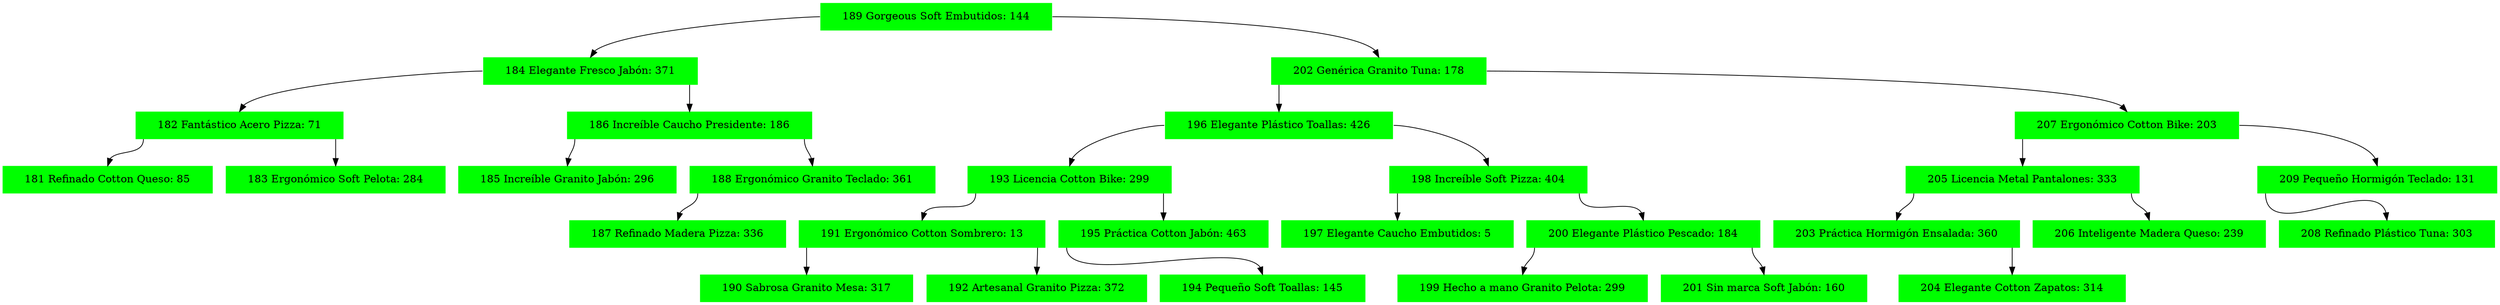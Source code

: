 digraph G{
node[shape="record"];
node0xc0014ca000[label="<f0>|<f1>189  Gorgeous Soft Embutidos: 144|<f2>",color=green,style =filled];
node0xc000cefec0[label="<f0>|<f1>184 Elegante Fresco Jabón: 371|<f2>",color=green,style =filled];
node0xc0014ca000:f0->node0xc000cefec0:f1
node0xc0014ca2a0[label="<f0>|<f1>182 Fantástico Acero Pizza: 71|<f2>",color=green,style =filled];
node0xc000cefec0:f0->node0xc0014ca2a0:f1
node0xc0014ca300[label="<f0>|<f1>181 Refinado Cotton Queso: 85|<f2>",color=green,style =filled];
node0xc0014ca2a0:f0->node0xc0014ca300:f1
node0xc0014ca6c0[label="<f0>|<f1>183 Ergonómico Soft Pelota: 284|<f2>",color=green,style =filled];
node0xc0014ca2a0:f2->node0xc0014ca6c0:f1
node0xc0014ca1e0[label="<f0>|<f1>186 Increíble Caucho Presidente: 186|<f2>",color=green,style =filled];
node0xc000cefec0:f2->node0xc0014ca1e0:f1
node0xc0014ca4e0[label="<f0>|<f1>185 Increíble Granito Jabón: 296|<f2>",color=green,style =filled];
node0xc0014ca1e0:f0->node0xc0014ca4e0:f1
node0xc0014ca3c0[label="<f0>|<f1>188 Ergonómico Granito Teclado: 361|<f2>",color=green,style =filled];
node0xc0014ca1e0:f2->node0xc0014ca3c0:f1
node0xc0014ca5a0[label="<f0>|<f1>187 Refinado Madera Pizza: 336|<f2>",color=green,style =filled];
node0xc0014ca3c0:f0->node0xc0014ca5a0:f1
node0xc0014ca060[label="<f0>|<f1>202 Genérica Granito Tuna: 178|<f2>",color=green,style =filled];
node0xc0014ca000:f2->node0xc0014ca060:f1
node0xc000ceff20[label="<f0>|<f1>196 Elegante Plástico Toallas: 426|<f2>",color=green,style =filled];
node0xc0014ca060:f0->node0xc000ceff20:f1
node0xc0014ca240[label="<f0>|<f1>193 Licencia Cotton Bike: 299|<f2>",color=green,style =filled];
node0xc000ceff20:f0->node0xc0014ca240:f1
node0xc0014ca360[label="<f0>|<f1>191 Ergonómico Cotton Sombrero: 13|<f2>",color=green,style =filled];
node0xc0014ca240:f0->node0xc0014ca360:f1
node0xc0014ca600[label="<f0>|<f1>190 Sabrosa Granito Mesa: 317|<f2>",color=green,style =filled];
node0xc0014ca360:f0->node0xc0014ca600:f1
node0xc0014ca420[label="<f0>|<f1>192 Artesanal Granito Pizza: 372|<f2>",color=green,style =filled];
node0xc0014ca360:f2->node0xc0014ca420:f1
node0xc0014ca0c0[label="<f0>|<f1>195 Práctica Cotton Jabón: 463|<f2>",color=green,style =filled];
node0xc0014ca240:f2->node0xc0014ca0c0:f1
node0xc0014ca720[label="<f0>|<f1>194 Pequeño Soft Toallas: 145|<f2>",color=green,style =filled];
node0xc0014ca0c0:f0->node0xc0014ca720:f1
node0xc0014ca840[label="<f0>|<f1>198 Increíble Soft Pizza: 404|<f2>",color=green,style =filled];
node0xc000ceff20:f2->node0xc0014ca840:f1
node0xc0014ca780[label="<f0>|<f1>197 Elegante Caucho Embutidos: 5|<f2>",color=green,style =filled];
node0xc0014ca840:f0->node0xc0014ca780:f1
node0xc0014ca660[label="<f0>|<f1>200 Elegante Plástico Pescado: 184|<f2>",color=green,style =filled];
node0xc0014ca840:f2->node0xc0014ca660:f1
node0xc0014ca960[label="<f0>|<f1>199 Hecho a mano Granito Pelota: 299|<f2>",color=green,style =filled];
node0xc0014ca660:f0->node0xc0014ca960:f1
node0xc0014ca8a0[label="<f0>|<f1>201 Sin marca Soft Jabón: 160|<f2>",color=green,style =filled];
node0xc0014ca660:f2->node0xc0014ca8a0:f1
node0xc0014ca480[label="<f0>|<f1>207 Ergonómico Cotton Bike: 203|<f2>",color=green,style =filled];
node0xc0014ca060:f2->node0xc0014ca480:f1
node0xc000ceff80[label="<f0>|<f1>205 Licencia Metal Pantalones: 333|<f2>",color=green,style =filled];
node0xc0014ca480:f0->node0xc000ceff80:f1
node0xc0014ca7e0[label="<f0>|<f1>203 Práctica Hormigón Ensalada: 360|<f2>",color=green,style =filled];
node0xc000ceff80:f0->node0xc0014ca7e0:f1
node0xc0014ca900[label="<f0>|<f1>204 Elegante Cotton Zapatos: 314|<f2>",color=green,style =filled];
node0xc0014ca7e0:f2->node0xc0014ca900:f1
node0xc0014ca120[label="<f0>|<f1>206 Inteligente Madera Queso: 239|<f2>",color=green,style =filled];
node0xc000ceff80:f2->node0xc0014ca120:f1
node0xc0014ca180[label="<f0>|<f1>209 Pequeño Hormigón Teclado: 131|<f2>",color=green,style =filled];
node0xc0014ca480:f2->node0xc0014ca180:f1
node0xc0014ca540[label="<f0>|<f1>208 Refinado Plástico Tuna: 303|<f2>",color=green,style =filled];
node0xc0014ca180:f0->node0xc0014ca540:f1
}
